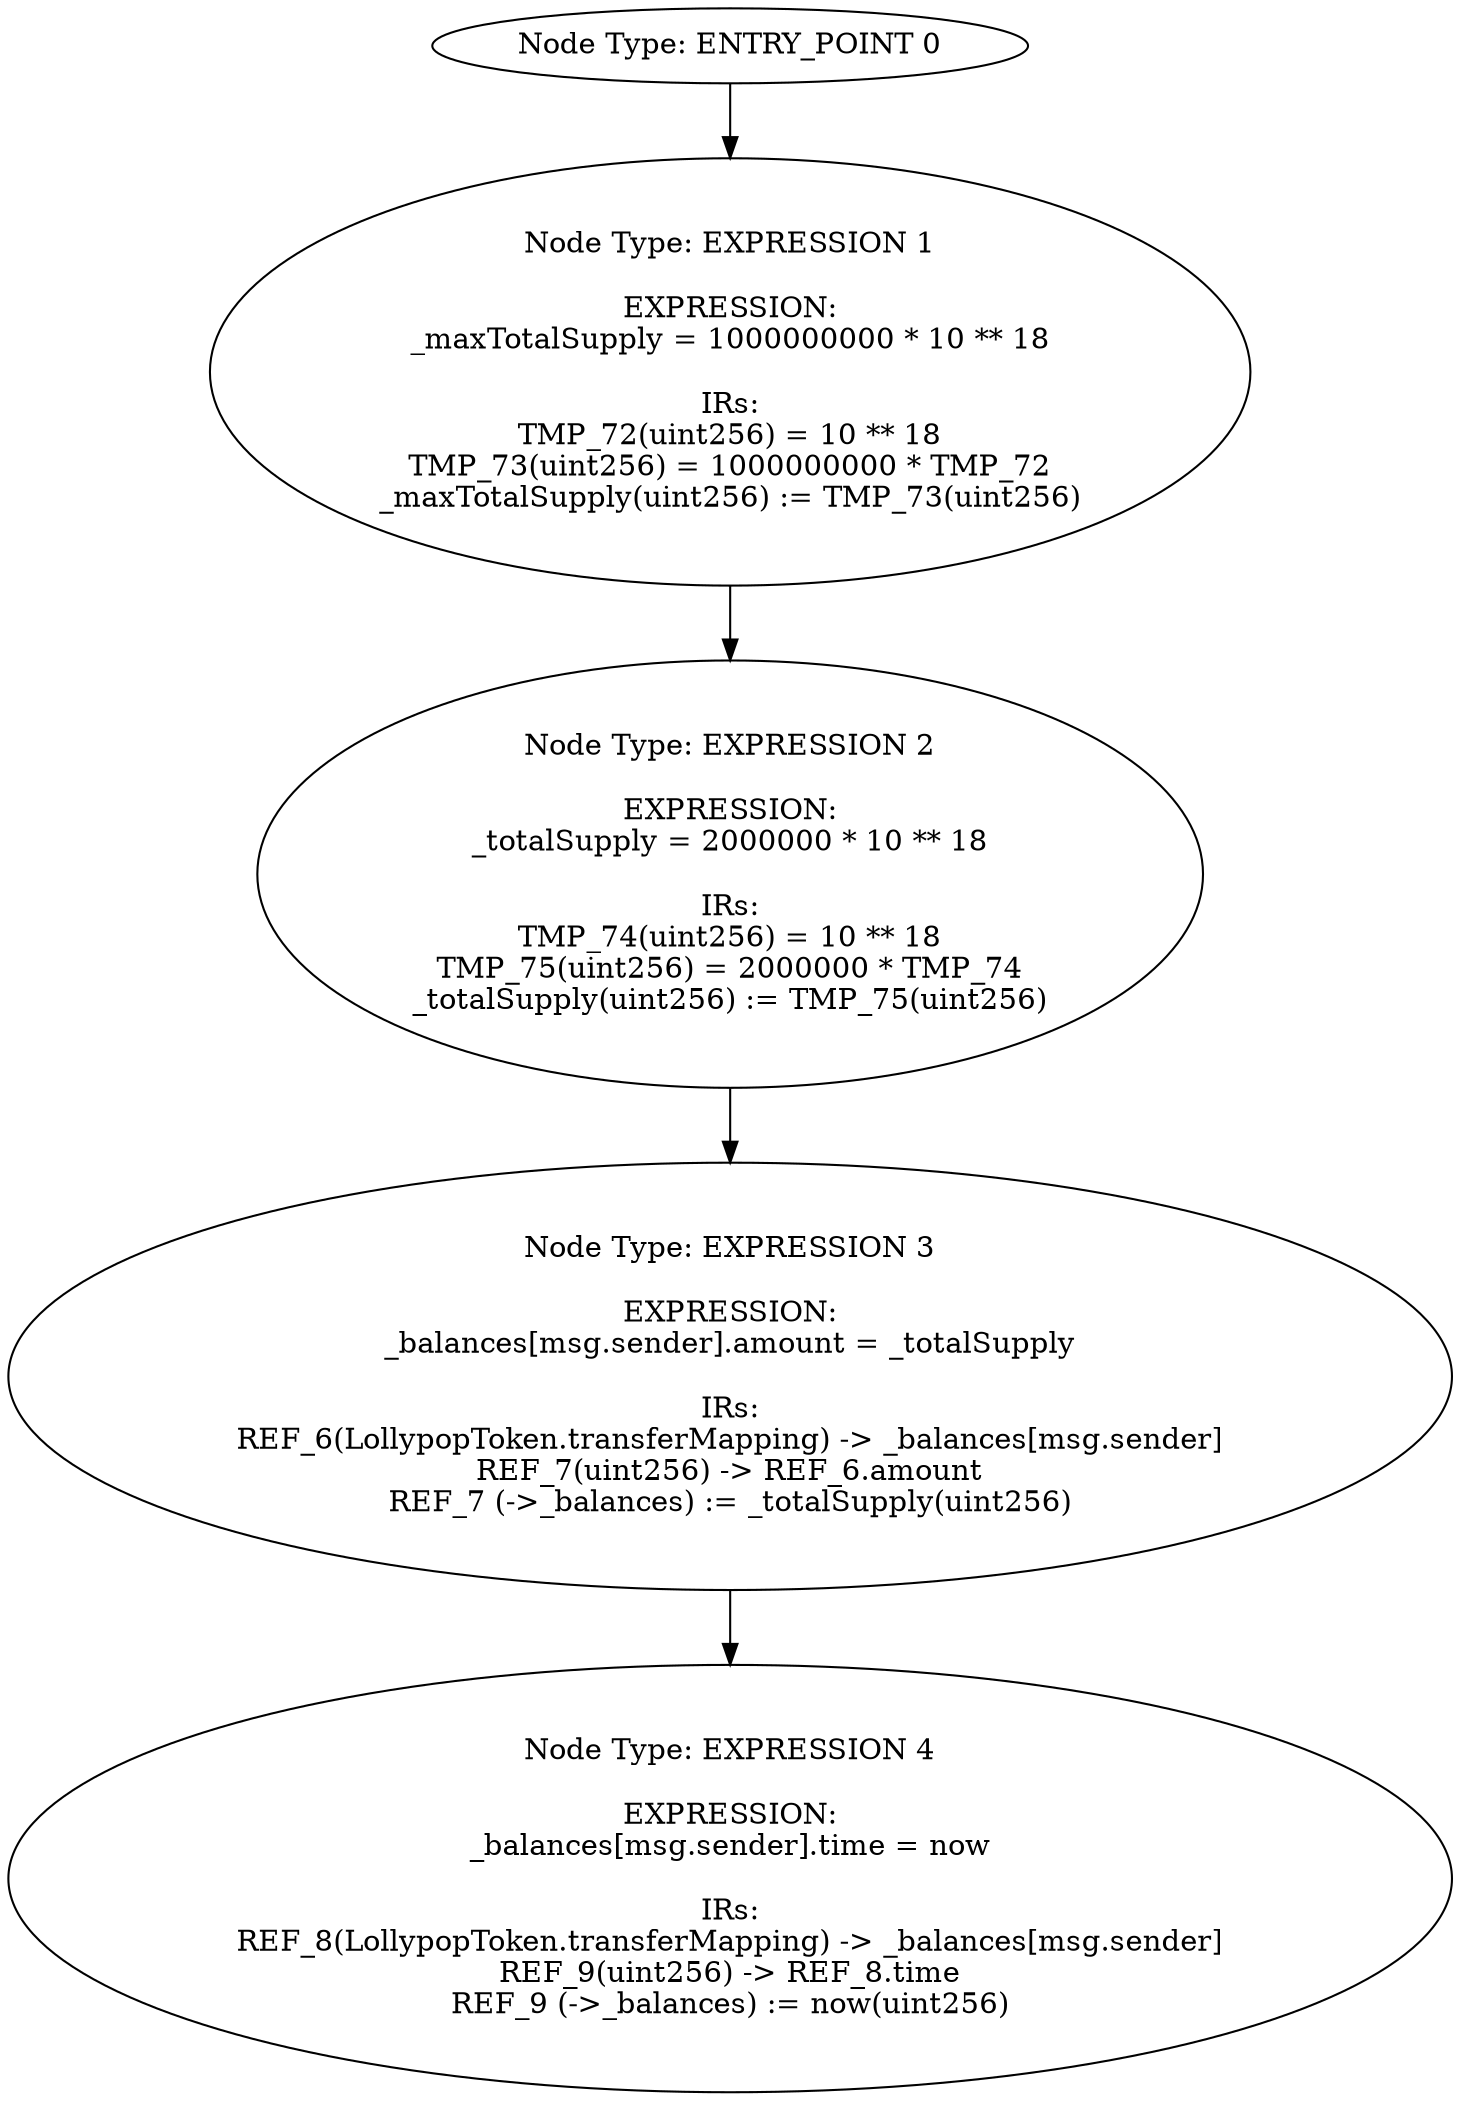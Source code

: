digraph{
0[label="Node Type: ENTRY_POINT 0
"];
0->1;
1[label="Node Type: EXPRESSION 1

EXPRESSION:
_maxTotalSupply = 1000000000 * 10 ** 18

IRs:
TMP_72(uint256) = 10 ** 18
TMP_73(uint256) = 1000000000 * TMP_72
_maxTotalSupply(uint256) := TMP_73(uint256)"];
1->2;
2[label="Node Type: EXPRESSION 2

EXPRESSION:
_totalSupply = 2000000 * 10 ** 18

IRs:
TMP_74(uint256) = 10 ** 18
TMP_75(uint256) = 2000000 * TMP_74
_totalSupply(uint256) := TMP_75(uint256)"];
2->3;
3[label="Node Type: EXPRESSION 3

EXPRESSION:
_balances[msg.sender].amount = _totalSupply

IRs:
REF_6(LollypopToken.transferMapping) -> _balances[msg.sender]
REF_7(uint256) -> REF_6.amount
REF_7 (->_balances) := _totalSupply(uint256)"];
3->4;
4[label="Node Type: EXPRESSION 4

EXPRESSION:
_balances[msg.sender].time = now

IRs:
REF_8(LollypopToken.transferMapping) -> _balances[msg.sender]
REF_9(uint256) -> REF_8.time
REF_9 (->_balances) := now(uint256)"];
}
